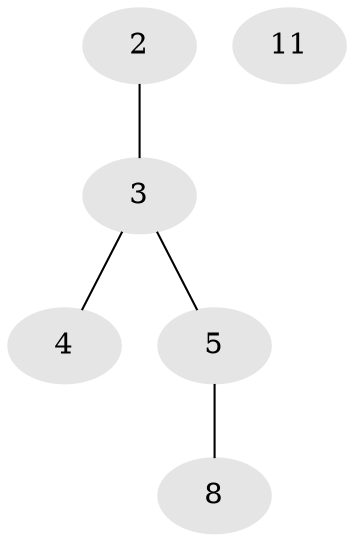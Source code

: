 // Generated by graph-tools (version 1.1) at 2025/46/02/15/25 05:46:28]
// undirected, 6 vertices, 4 edges
graph export_dot {
graph [start="1"]
  node [color=gray90,style=filled];
  2 [super="+1+7"];
  3 [super="+13+15"];
  4 [super="+6+9"];
  5 [super="+12"];
  8 [super="+10+17"];
  11 [super="+6+16+20"];
  2 -- 3;
  3 -- 4;
  3 -- 5;
  5 -- 8;
}
